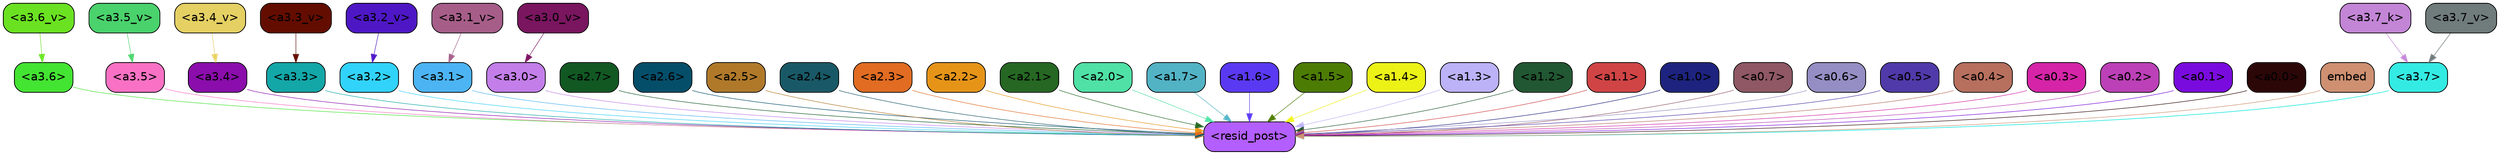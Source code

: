 strict digraph "" {
	graph [bgcolor=transparent,
		layout=dot,
		overlap=false,
		splines=true
	];
	"<a3.7>"	[color=black,
		fillcolor="#34ebe3",
		fontname=Helvetica,
		shape=box,
		style="filled, rounded"];
	"<resid_post>"	[color=black,
		fillcolor="#b35efe",
		fontname=Helvetica,
		shape=box,
		style="filled, rounded"];
	"<a3.7>" -> "<resid_post>"	[color="#34ebe3",
		penwidth=0.8263697922229767];
	"<a3.6>"	[color=black,
		fillcolor="#43e432",
		fontname=Helvetica,
		shape=box,
		style="filled, rounded"];
	"<a3.6>" -> "<resid_post>"	[color="#43e432",
		penwidth=0.6];
	"<a3.5>"	[color=black,
		fillcolor="#f971c4",
		fontname=Helvetica,
		shape=box,
		style="filled, rounded"];
	"<a3.5>" -> "<resid_post>"	[color="#f971c4",
		penwidth=0.6];
	"<a3.4>"	[color=black,
		fillcolor="#8a0dac",
		fontname=Helvetica,
		shape=box,
		style="filled, rounded"];
	"<a3.4>" -> "<resid_post>"	[color="#8a0dac",
		penwidth=0.6];
	"<a3.3>"	[color=black,
		fillcolor="#13a7a8",
		fontname=Helvetica,
		shape=box,
		style="filled, rounded"];
	"<a3.3>" -> "<resid_post>"	[color="#13a7a8",
		penwidth=0.6];
	"<a3.2>"	[color=black,
		fillcolor="#31d3fa",
		fontname=Helvetica,
		shape=box,
		style="filled, rounded"];
	"<a3.2>" -> "<resid_post>"	[color="#31d3fa",
		penwidth=0.6];
	"<a3.1>"	[color=black,
		fillcolor="#4cb4f3",
		fontname=Helvetica,
		shape=box,
		style="filled, rounded"];
	"<a3.1>" -> "<resid_post>"	[color="#4cb4f3",
		penwidth=0.6];
	"<a3.0>"	[color=black,
		fillcolor="#c37ee9",
		fontname=Helvetica,
		shape=box,
		style="filled, rounded"];
	"<a3.0>" -> "<resid_post>"	[color="#c37ee9",
		penwidth=0.6];
	"<a2.7>"	[color=black,
		fillcolor="#115823",
		fontname=Helvetica,
		shape=box,
		style="filled, rounded"];
	"<a2.7>" -> "<resid_post>"	[color="#115823",
		penwidth=0.6];
	"<a2.6>"	[color=black,
		fillcolor="#054e6a",
		fontname=Helvetica,
		shape=box,
		style="filled, rounded"];
	"<a2.6>" -> "<resid_post>"	[color="#054e6a",
		penwidth=0.6];
	"<a2.5>"	[color=black,
		fillcolor="#b0792a",
		fontname=Helvetica,
		shape=box,
		style="filled, rounded"];
	"<a2.5>" -> "<resid_post>"	[color="#b0792a",
		penwidth=0.6];
	"<a2.4>"	[color=black,
		fillcolor="#195967",
		fontname=Helvetica,
		shape=box,
		style="filled, rounded"];
	"<a2.4>" -> "<resid_post>"	[color="#195967",
		penwidth=0.6];
	"<a2.3>"	[color=black,
		fillcolor="#e16c22",
		fontname=Helvetica,
		shape=box,
		style="filled, rounded"];
	"<a2.3>" -> "<resid_post>"	[color="#e16c22",
		penwidth=0.6];
	"<a2.2>"	[color=black,
		fillcolor="#e69418",
		fontname=Helvetica,
		shape=box,
		style="filled, rounded"];
	"<a2.2>" -> "<resid_post>"	[color="#e69418",
		penwidth=0.6];
	"<a2.1>"	[color=black,
		fillcolor="#256723",
		fontname=Helvetica,
		shape=box,
		style="filled, rounded"];
	"<a2.1>" -> "<resid_post>"	[color="#256723",
		penwidth=0.6];
	"<a2.0>"	[color=black,
		fillcolor="#4fe1a5",
		fontname=Helvetica,
		shape=box,
		style="filled, rounded"];
	"<a2.0>" -> "<resid_post>"	[color="#4fe1a5",
		penwidth=0.6];
	"<a1.7>"	[color=black,
		fillcolor="#52b3c5",
		fontname=Helvetica,
		shape=box,
		style="filled, rounded"];
	"<a1.7>" -> "<resid_post>"	[color="#52b3c5",
		penwidth=0.6];
	"<a1.6>"	[color=black,
		fillcolor="#5a39f3",
		fontname=Helvetica,
		shape=box,
		style="filled, rounded"];
	"<a1.6>" -> "<resid_post>"	[color="#5a39f3",
		penwidth=0.6];
	"<a1.5>"	[color=black,
		fillcolor="#4d7c04",
		fontname=Helvetica,
		shape=box,
		style="filled, rounded"];
	"<a1.5>" -> "<resid_post>"	[color="#4d7c04",
		penwidth=0.6];
	"<a1.4>"	[color=black,
		fillcolor="#ecf216",
		fontname=Helvetica,
		shape=box,
		style="filled, rounded"];
	"<a1.4>" -> "<resid_post>"	[color="#ecf216",
		penwidth=0.6];
	"<a1.3>"	[color=black,
		fillcolor="#bcb2f7",
		fontname=Helvetica,
		shape=box,
		style="filled, rounded"];
	"<a1.3>" -> "<resid_post>"	[color="#bcb2f7",
		penwidth=0.6];
	"<a1.2>"	[color=black,
		fillcolor="#215732",
		fontname=Helvetica,
		shape=box,
		style="filled, rounded"];
	"<a1.2>" -> "<resid_post>"	[color="#215732",
		penwidth=0.6];
	"<a1.1>"	[color=black,
		fillcolor="#d04445",
		fontname=Helvetica,
		shape=box,
		style="filled, rounded"];
	"<a1.1>" -> "<resid_post>"	[color="#d04445",
		penwidth=0.6];
	"<a1.0>"	[color=black,
		fillcolor="#1d237e",
		fontname=Helvetica,
		shape=box,
		style="filled, rounded"];
	"<a1.0>" -> "<resid_post>"	[color="#1d237e",
		penwidth=0.6];
	"<a0.7>"	[color=black,
		fillcolor="#8f5864",
		fontname=Helvetica,
		shape=box,
		style="filled, rounded"];
	"<a0.7>" -> "<resid_post>"	[color="#8f5864",
		penwidth=0.6];
	"<a0.6>"	[color=black,
		fillcolor="#958ec4",
		fontname=Helvetica,
		shape=box,
		style="filled, rounded"];
	"<a0.6>" -> "<resid_post>"	[color="#958ec4",
		penwidth=0.6];
	"<a0.5>"	[color=black,
		fillcolor="#5039a9",
		fontname=Helvetica,
		shape=box,
		style="filled, rounded"];
	"<a0.5>" -> "<resid_post>"	[color="#5039a9",
		penwidth=0.6];
	"<a0.4>"	[color=black,
		fillcolor="#b76f5e",
		fontname=Helvetica,
		shape=box,
		style="filled, rounded"];
	"<a0.4>" -> "<resid_post>"	[color="#b76f5e",
		penwidth=0.6];
	"<a0.3>"	[color=black,
		fillcolor="#d524a7",
		fontname=Helvetica,
		shape=box,
		style="filled, rounded"];
	"<a0.3>" -> "<resid_post>"	[color="#d524a7",
		penwidth=0.6];
	"<a0.2>"	[color=black,
		fillcolor="#bc40b7",
		fontname=Helvetica,
		shape=box,
		style="filled, rounded"];
	"<a0.2>" -> "<resid_post>"	[color="#bc40b7",
		penwidth=0.6];
	"<a0.1>"	[color=black,
		fillcolor="#7a0bdf",
		fontname=Helvetica,
		shape=box,
		style="filled, rounded"];
	"<a0.1>" -> "<resid_post>"	[color="#7a0bdf",
		penwidth=0.6];
	"<a0.0>"	[color=black,
		fillcolor="#2c0708",
		fontname=Helvetica,
		shape=box,
		style="filled, rounded"];
	"<a0.0>" -> "<resid_post>"	[color="#2c0708",
		penwidth=0.6];
	embed	[color=black,
		fillcolor="#ce9071",
		fontname=Helvetica,
		shape=box,
		style="filled, rounded"];
	embed -> "<resid_post>"	[color="#ce9071",
		penwidth=0.6];
	"<a3.7_k>"	[color=black,
		fillcolor="#c385d6",
		fontname=Helvetica,
		shape=box,
		style="filled, rounded"];
	"<a3.7_k>" -> "<a3.7>"	[color="#c385d6",
		penwidth=0.6];
	"<a3.7_v>"	[color=black,
		fillcolor="#707b7b",
		fontname=Helvetica,
		shape=box,
		style="filled, rounded"];
	"<a3.7_v>" -> "<a3.7>"	[color="#707b7b",
		penwidth=0.6738671064376831];
	"<a3.6_v>"	[color=black,
		fillcolor="#6ae222",
		fontname=Helvetica,
		shape=box,
		style="filled, rounded"];
	"<a3.6_v>" -> "<a3.6>"	[color="#6ae222",
		penwidth=0.6];
	"<a3.5_v>"	[color=black,
		fillcolor="#4ad26c",
		fontname=Helvetica,
		shape=box,
		style="filled, rounded"];
	"<a3.5_v>" -> "<a3.5>"	[color="#4ad26c",
		penwidth=0.6];
	"<a3.4_v>"	[color=black,
		fillcolor="#e5d063",
		fontname=Helvetica,
		shape=box,
		style="filled, rounded"];
	"<a3.4_v>" -> "<a3.4>"	[color="#e5d063",
		penwidth=0.6];
	"<a3.3_v>"	[color=black,
		fillcolor="#630d00",
		fontname=Helvetica,
		shape=box,
		style="filled, rounded"];
	"<a3.3_v>" -> "<a3.3>"	[color="#630d00",
		penwidth=0.6];
	"<a3.2_v>"	[color=black,
		fillcolor="#4e17c5",
		fontname=Helvetica,
		shape=box,
		style="filled, rounded"];
	"<a3.2_v>" -> "<a3.2>"	[color="#4e17c5",
		penwidth=0.6];
	"<a3.1_v>"	[color=black,
		fillcolor="#a65e89",
		fontname=Helvetica,
		shape=box,
		style="filled, rounded"];
	"<a3.1_v>" -> "<a3.1>"	[color="#a65e89",
		penwidth=0.6];
	"<a3.0_v>"	[color=black,
		fillcolor="#7a1560",
		fontname=Helvetica,
		shape=box,
		style="filled, rounded"];
	"<a3.0_v>" -> "<a3.0>"	[color="#7a1560",
		penwidth=0.6];
}
